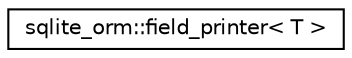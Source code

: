 digraph "Graphical Class Hierarchy"
{
 // LATEX_PDF_SIZE
  edge [fontname="Helvetica",fontsize="10",labelfontname="Helvetica",labelfontsize="10"];
  node [fontname="Helvetica",fontsize="10",shape=record];
  rankdir="LR";
  Node0 [label="sqlite_orm::field_printer\< T \>",height=0.2,width=0.4,color="black", fillcolor="white", style="filled",URL="$structsqlite__orm_1_1field__printer_3_01_t_01_4.html",tooltip=" "];
}
